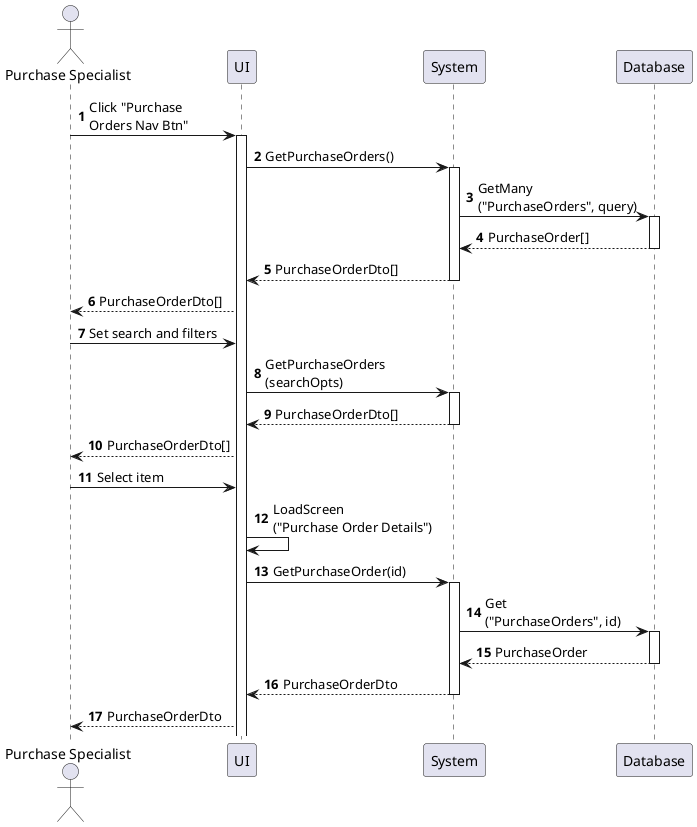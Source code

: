 @startuml purchase-order-view
autonumber

actor "Purchase Specialist" as a
participant UI as f
participant System as b
participant Database as d

a -> f : Click "Purchase\nOrders Nav Btn"
activate f
f -> b : GetPurchaseOrders()
activate b
b -> d : GetMany\n("PurchaseOrders", query)
activate d
return PurchaseOrder[]
return PurchaseOrderDto[]
f --> a : PurchaseOrderDto[]
a -> f : Set search and filters
f -> b : GetPurchaseOrders\n(searchOpts)
activate b
return PurchaseOrderDto[]
f --> a : PurchaseOrderDto[]
a -> f : Select item
f -> f : LoadScreen\n("Purchase Order Details")
f -> b : GetPurchaseOrder(id)
activate b
b -> d : Get\n("PurchaseOrders", id)
activate d
return PurchaseOrder
return PurchaseOrderDto
f --> a : PurchaseOrderDto
@enduml
